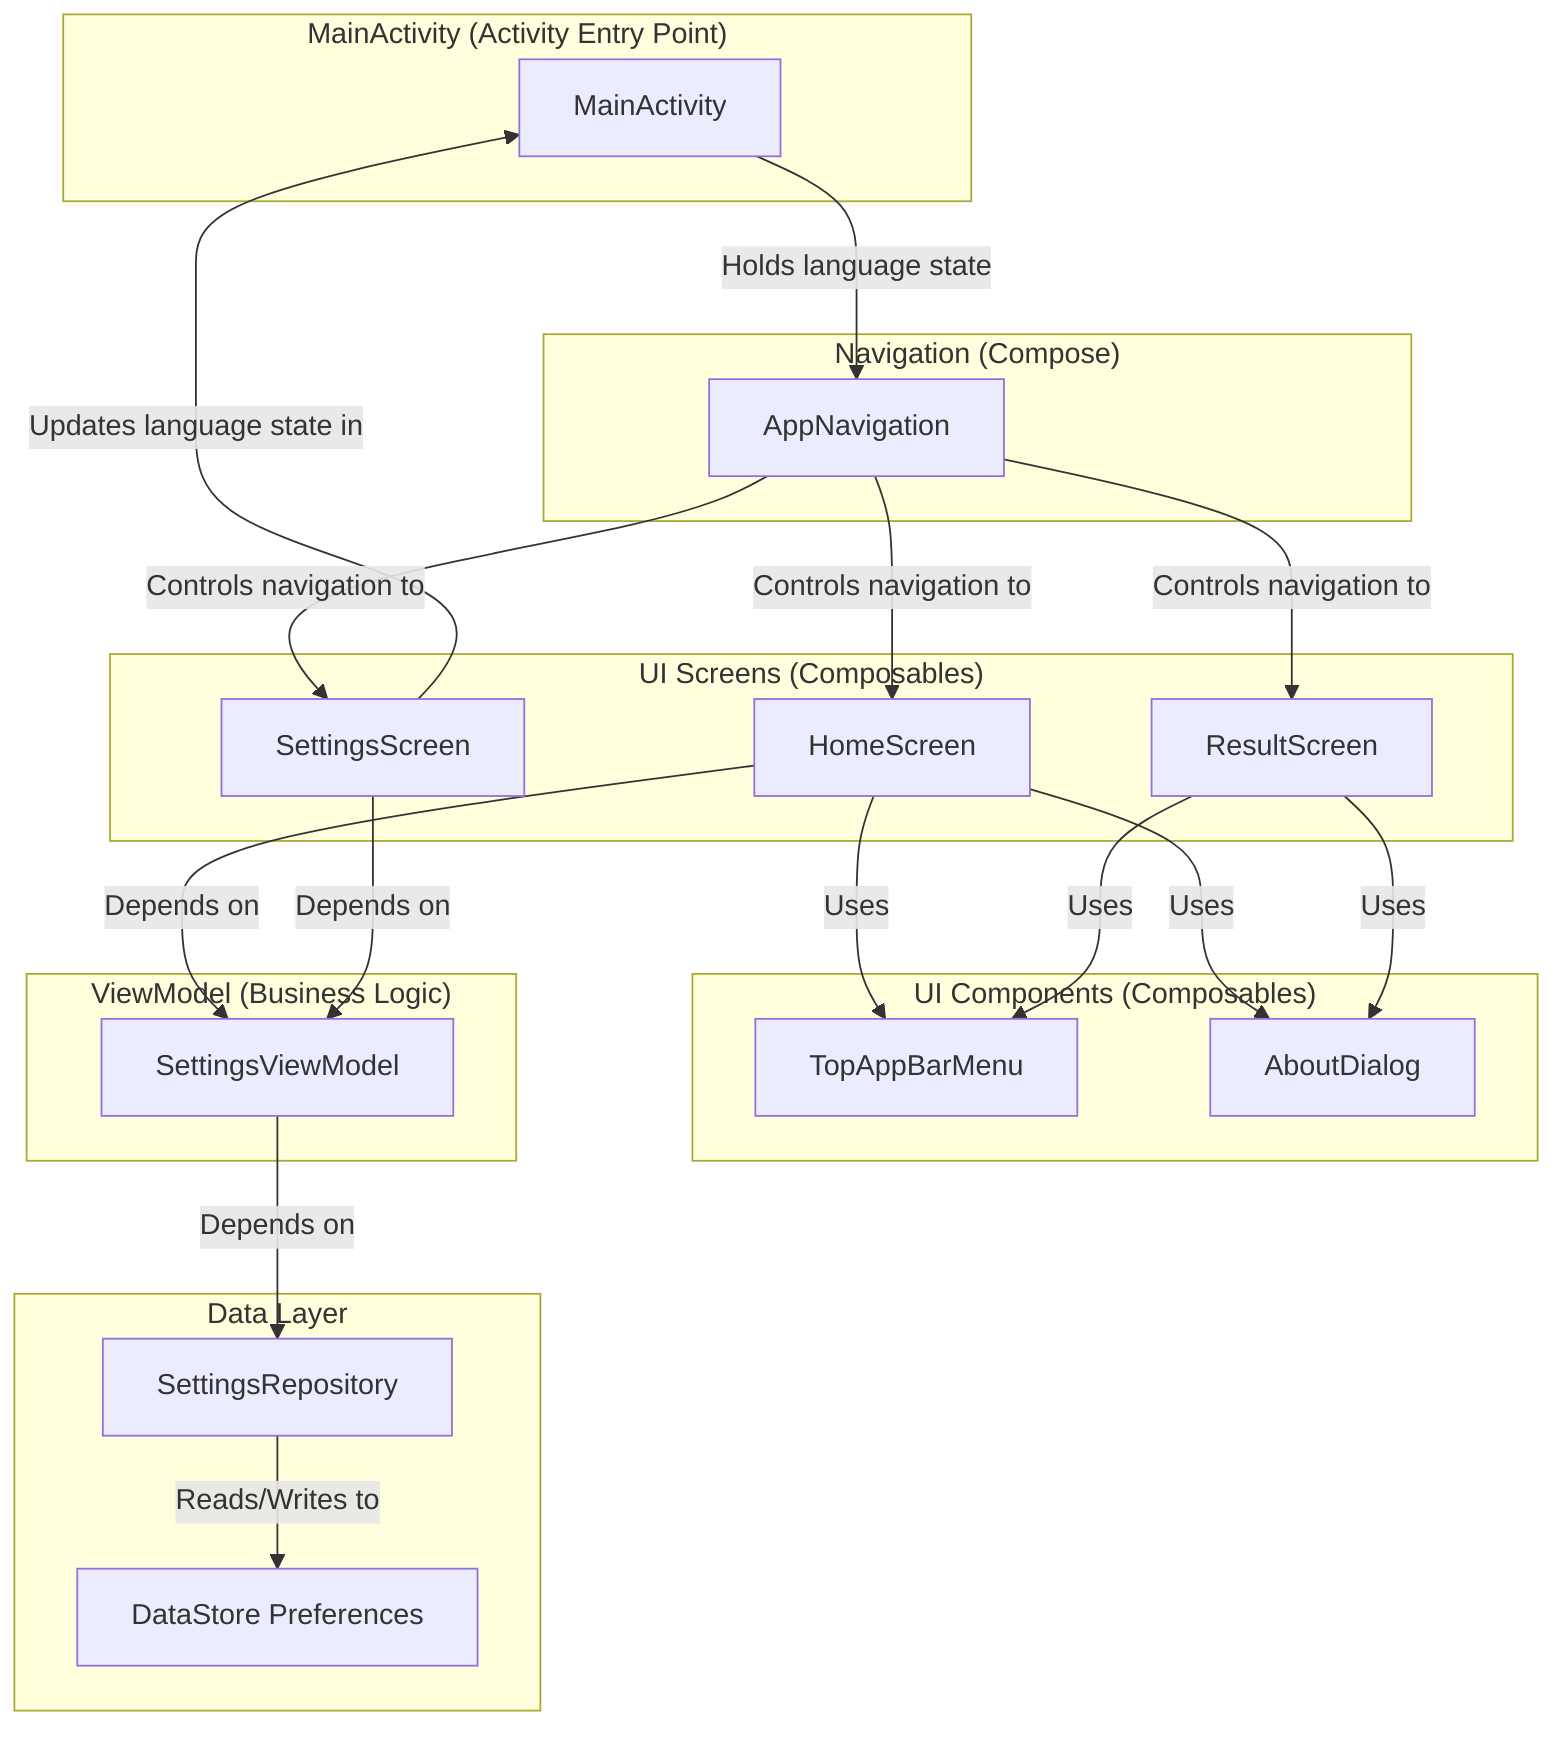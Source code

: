 graph TD
    subgraph "MainActivity (Activity Entry Point)"
        MA[MainActivity]
    end

    subgraph "Navigation (Compose)"
        AN[AppNavigation]
    end

    subgraph "UI Screens (Composables)"
        HS[HomeScreen]
        RS[ResultScreen]
        SS[SettingsScreen]
    end

    subgraph "UI Components (Composables)"
        TAM[TopAppBarMenu]
        AD[AboutDialog]
    end

    subgraph "ViewModel (Business Logic)"
        SVM[SettingsViewModel]
    end

    subgraph "Data Layer"
        SR[SettingsRepository]
        DS[DataStore Preferences]
    end

    %% -- Connections --

    MA -- "Holds language state" --> AN
    AN -- "Controls navigation to" --> HS
    AN -- "Controls navigation to" --> RS
    AN -- "Controls navigation to" --> SS

    HS -- "Uses" --> TAM
    HS -- "Uses" --> AD
    RS -- "Uses" --> TAM
    RS -- "Uses" --> AD

    HS -- "Depends on" --> SVM
    SS -- "Depends on" --> SVM

    SS -- "Updates language state in" --> MA

    SVM -- "Depends on" --> SR
    SR -- "Reads/Writes to" --> DS